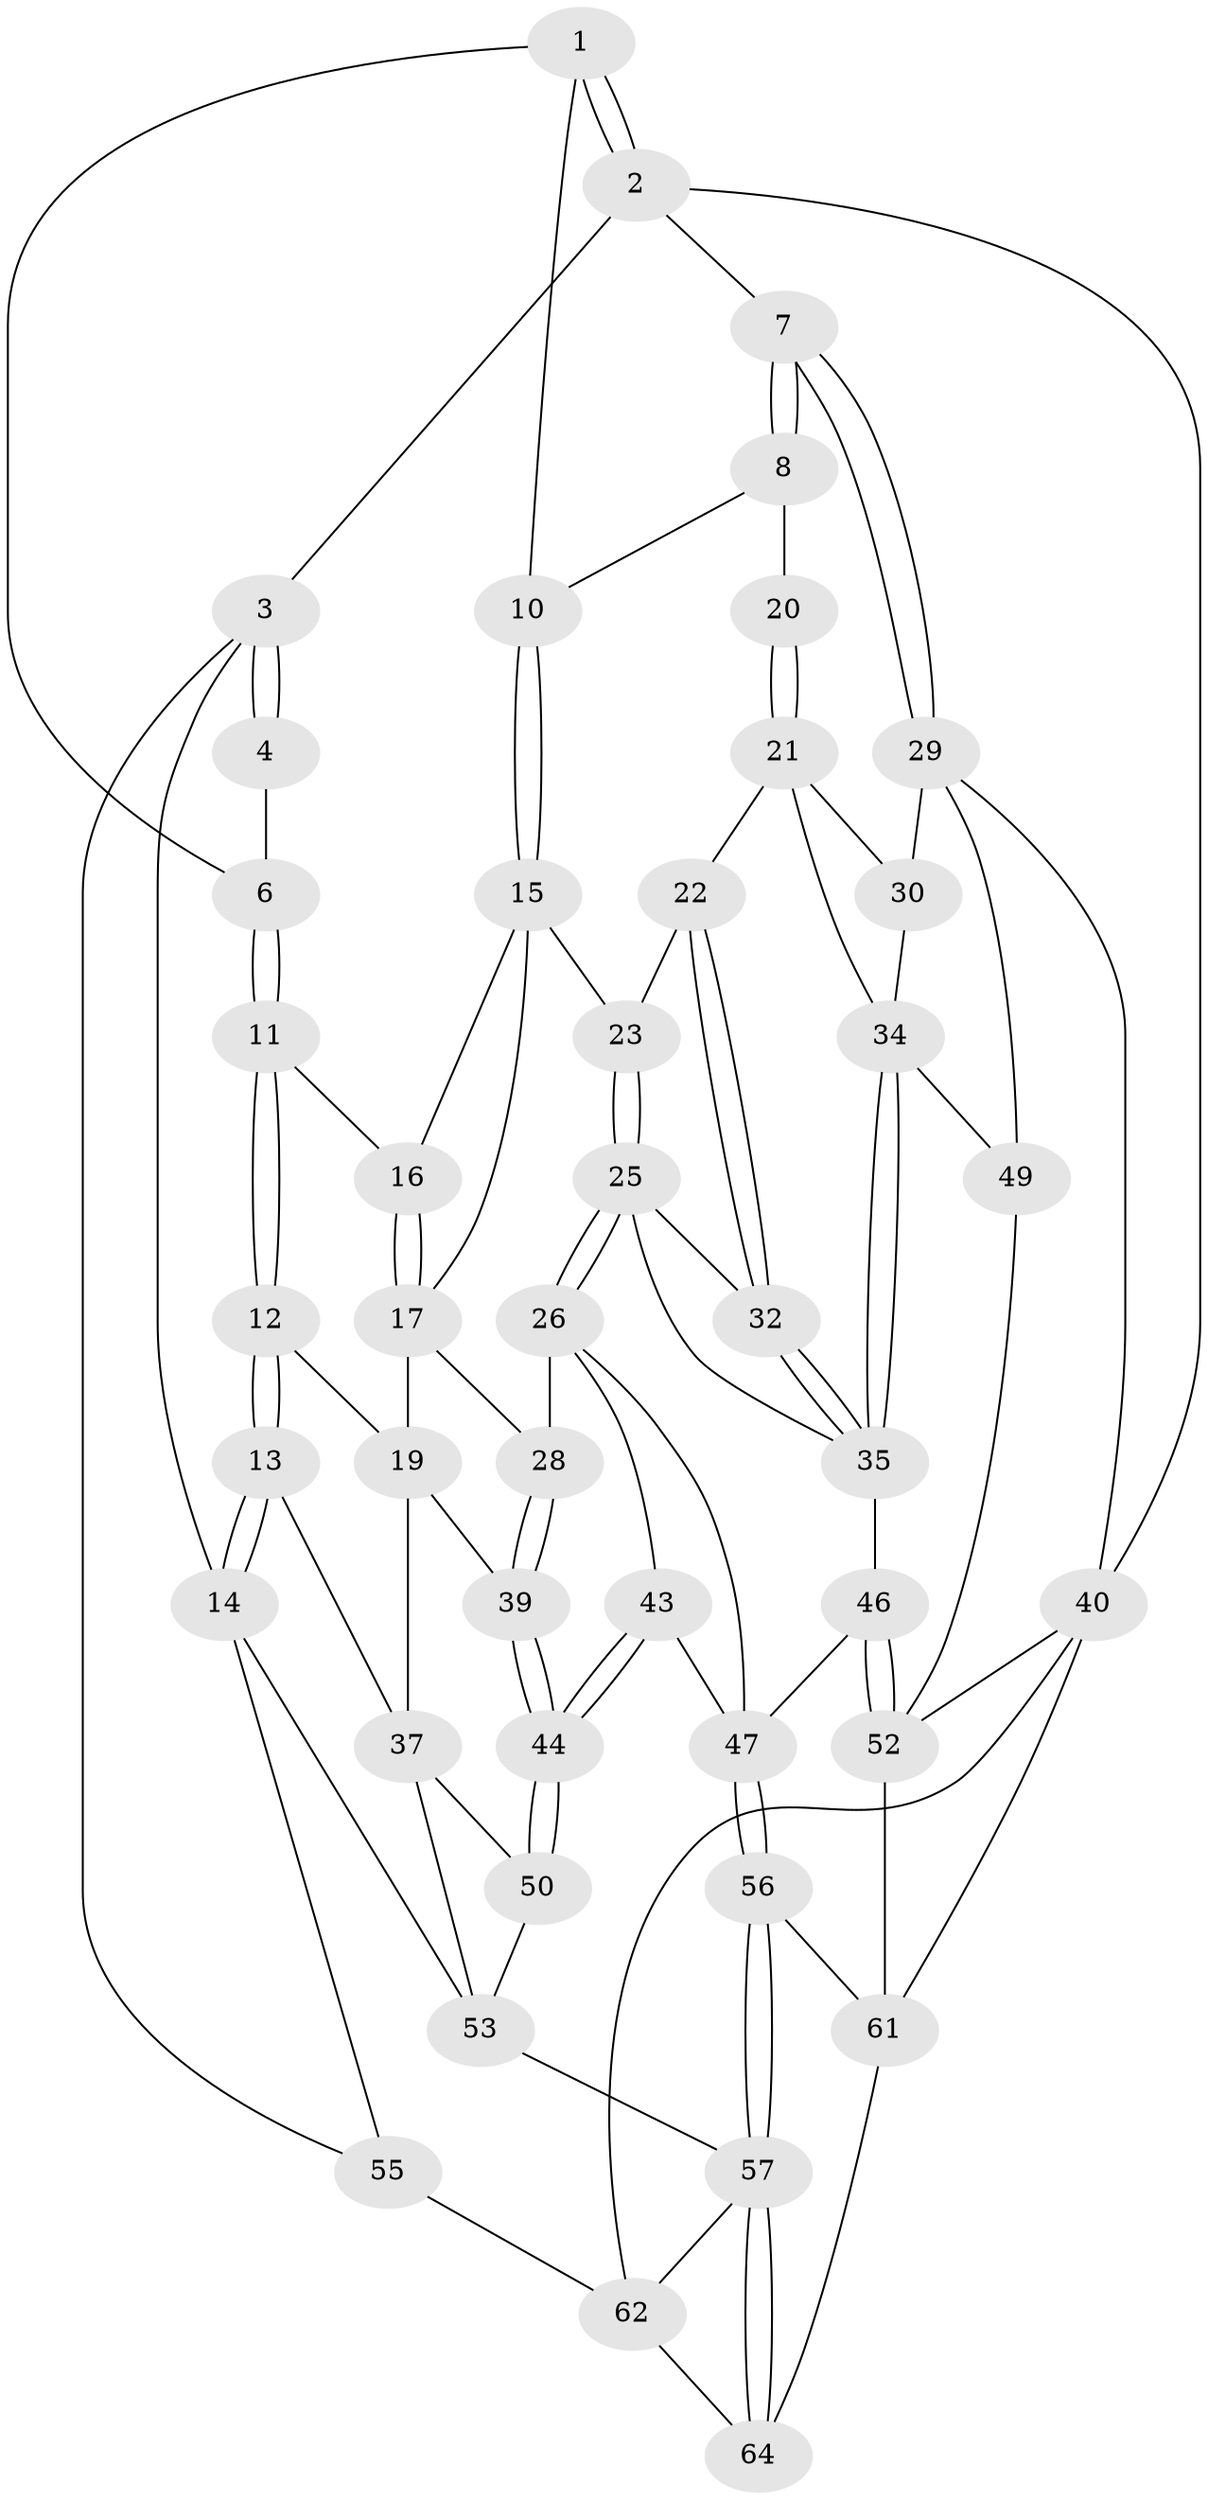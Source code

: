 // Generated by graph-tools (version 1.1) at 2025/52/02/27/25 19:52:37]
// undirected, 45 vertices, 101 edges
graph export_dot {
graph [start="1"]
  node [color=gray90,style=filled];
  1 [pos="+0.523560201440691+0",super="+5"];
  2 [pos="+1+0"];
  3 [pos="+0+0"];
  4 [pos="+0.06701810507491021+0"];
  6 [pos="+0.17879106015936372+0.06565401019015019"];
  7 [pos="+1+0.03682181554190823"];
  8 [pos="+0.9597149715688922+0.07424030302846743",super="+9"];
  10 [pos="+0.525472788201678+0.14282165345468537"];
  11 [pos="+0.17941577806297906+0.07021259199259189"];
  12 [pos="+0.1731233960947443+0.10311304664671239"];
  13 [pos="+0+0.37144832368677133"];
  14 [pos="+0+0.3865025044690015",super="+54"];
  15 [pos="+0.5002473581436637+0.20036024026266175",super="+24"];
  16 [pos="+0.29120491347580285+0.14966904381827661"];
  17 [pos="+0.3948683918623062+0.3365252982031832",super="+18"];
  19 [pos="+0.21628709405138719+0.31589099326556347",super="+36"];
  20 [pos="+0.6548291958673981+0.21871837374642117"];
  21 [pos="+0.6752906253361391+0.310581008402681",super="+31"];
  22 [pos="+0.6566502507610417+0.31400556677868957"];
  23 [pos="+0.5916477452817784+0.3096589905070286"];
  25 [pos="+0.556858373857878+0.4342703576331148",super="+33"];
  26 [pos="+0.5392023400284003+0.44110752831216166",super="+27"];
  28 [pos="+0.3895005562569332+0.3485901293419294"];
  29 [pos="+1+0.0759553726200124",super="+42"];
  30 [pos="+0.9249363871678203+0.22655830077189565"];
  32 [pos="+0.6433745658022135+0.3779380248991515"];
  34 [pos="+0.7114628963663732+0.4209903558984094",super="+38"];
  35 [pos="+0.6618953852377211+0.47220939509447907",super="+45"];
  37 [pos="+0.1270576444179951+0.409273130136719",super="+51"];
  39 [pos="+0.24834652059427179+0.46962000986556096"];
  40 [pos="+1+1",super="+41"];
  43 [pos="+0.36899250295567537+0.5572372950822458"];
  44 [pos="+0.31712996267114807+0.5865654542785086"];
  46 [pos="+0.6833143675031671+0.5596507995605845"];
  47 [pos="+0.5182834064770601+0.6036428408949376",super="+48"];
  49 [pos="+0.8155604741778072+0.5265423807168219"];
  50 [pos="+0.25825078749974084+0.6675025601923678"];
  52 [pos="+0.7365813555426218+0.5957851045861788",super="+60"];
  53 [pos="+0+0.6899612716343757",super="+59"];
  55 [pos="+0+0.7493761097343169"];
  56 [pos="+0.5369173373245749+0.8200852817715063"];
  57 [pos="+0.46060409583869527+0.8916752382813138",super="+58"];
  61 [pos="+0.7137638024727714+0.7842519347634854",super="+63"];
  62 [pos="+0.13019151682676333+0.9074555741538011",super="+65"];
  64 [pos="+0.4154159082199438+1"];
  1 -- 2;
  1 -- 2;
  1 -- 10;
  1 -- 6;
  2 -- 3;
  2 -- 7;
  2 -- 40;
  3 -- 4;
  3 -- 4;
  3 -- 14;
  3 -- 55;
  4 -- 6;
  6 -- 11;
  6 -- 11;
  7 -- 8;
  7 -- 8;
  7 -- 29;
  7 -- 29;
  8 -- 20;
  8 -- 10;
  10 -- 15;
  10 -- 15;
  11 -- 12;
  11 -- 12;
  11 -- 16;
  12 -- 13;
  12 -- 13;
  12 -- 19;
  13 -- 14;
  13 -- 14;
  13 -- 37;
  14 -- 53;
  14 -- 55;
  15 -- 16;
  15 -- 17;
  15 -- 23;
  16 -- 17;
  16 -- 17;
  17 -- 19;
  17 -- 28;
  19 -- 37;
  19 -- 39;
  20 -- 21;
  20 -- 21;
  21 -- 22;
  21 -- 34;
  21 -- 30;
  22 -- 23;
  22 -- 32;
  22 -- 32;
  23 -- 25;
  23 -- 25;
  25 -- 26;
  25 -- 26;
  25 -- 32;
  25 -- 35;
  26 -- 47;
  26 -- 43;
  26 -- 28;
  28 -- 39;
  28 -- 39;
  29 -- 30;
  29 -- 40;
  29 -- 49;
  30 -- 34;
  32 -- 35;
  32 -- 35;
  34 -- 35;
  34 -- 35;
  34 -- 49;
  35 -- 46;
  37 -- 50;
  37 -- 53;
  39 -- 44;
  39 -- 44;
  40 -- 52;
  40 -- 61;
  40 -- 62;
  43 -- 44;
  43 -- 44;
  43 -- 47;
  44 -- 50;
  44 -- 50;
  46 -- 47;
  46 -- 52;
  46 -- 52;
  47 -- 56;
  47 -- 56;
  49 -- 52;
  50 -- 53;
  52 -- 61;
  53 -- 57;
  55 -- 62 [weight=2];
  56 -- 57;
  56 -- 57;
  56 -- 61;
  57 -- 64;
  57 -- 64;
  57 -- 62;
  61 -- 64;
  62 -- 64;
}
